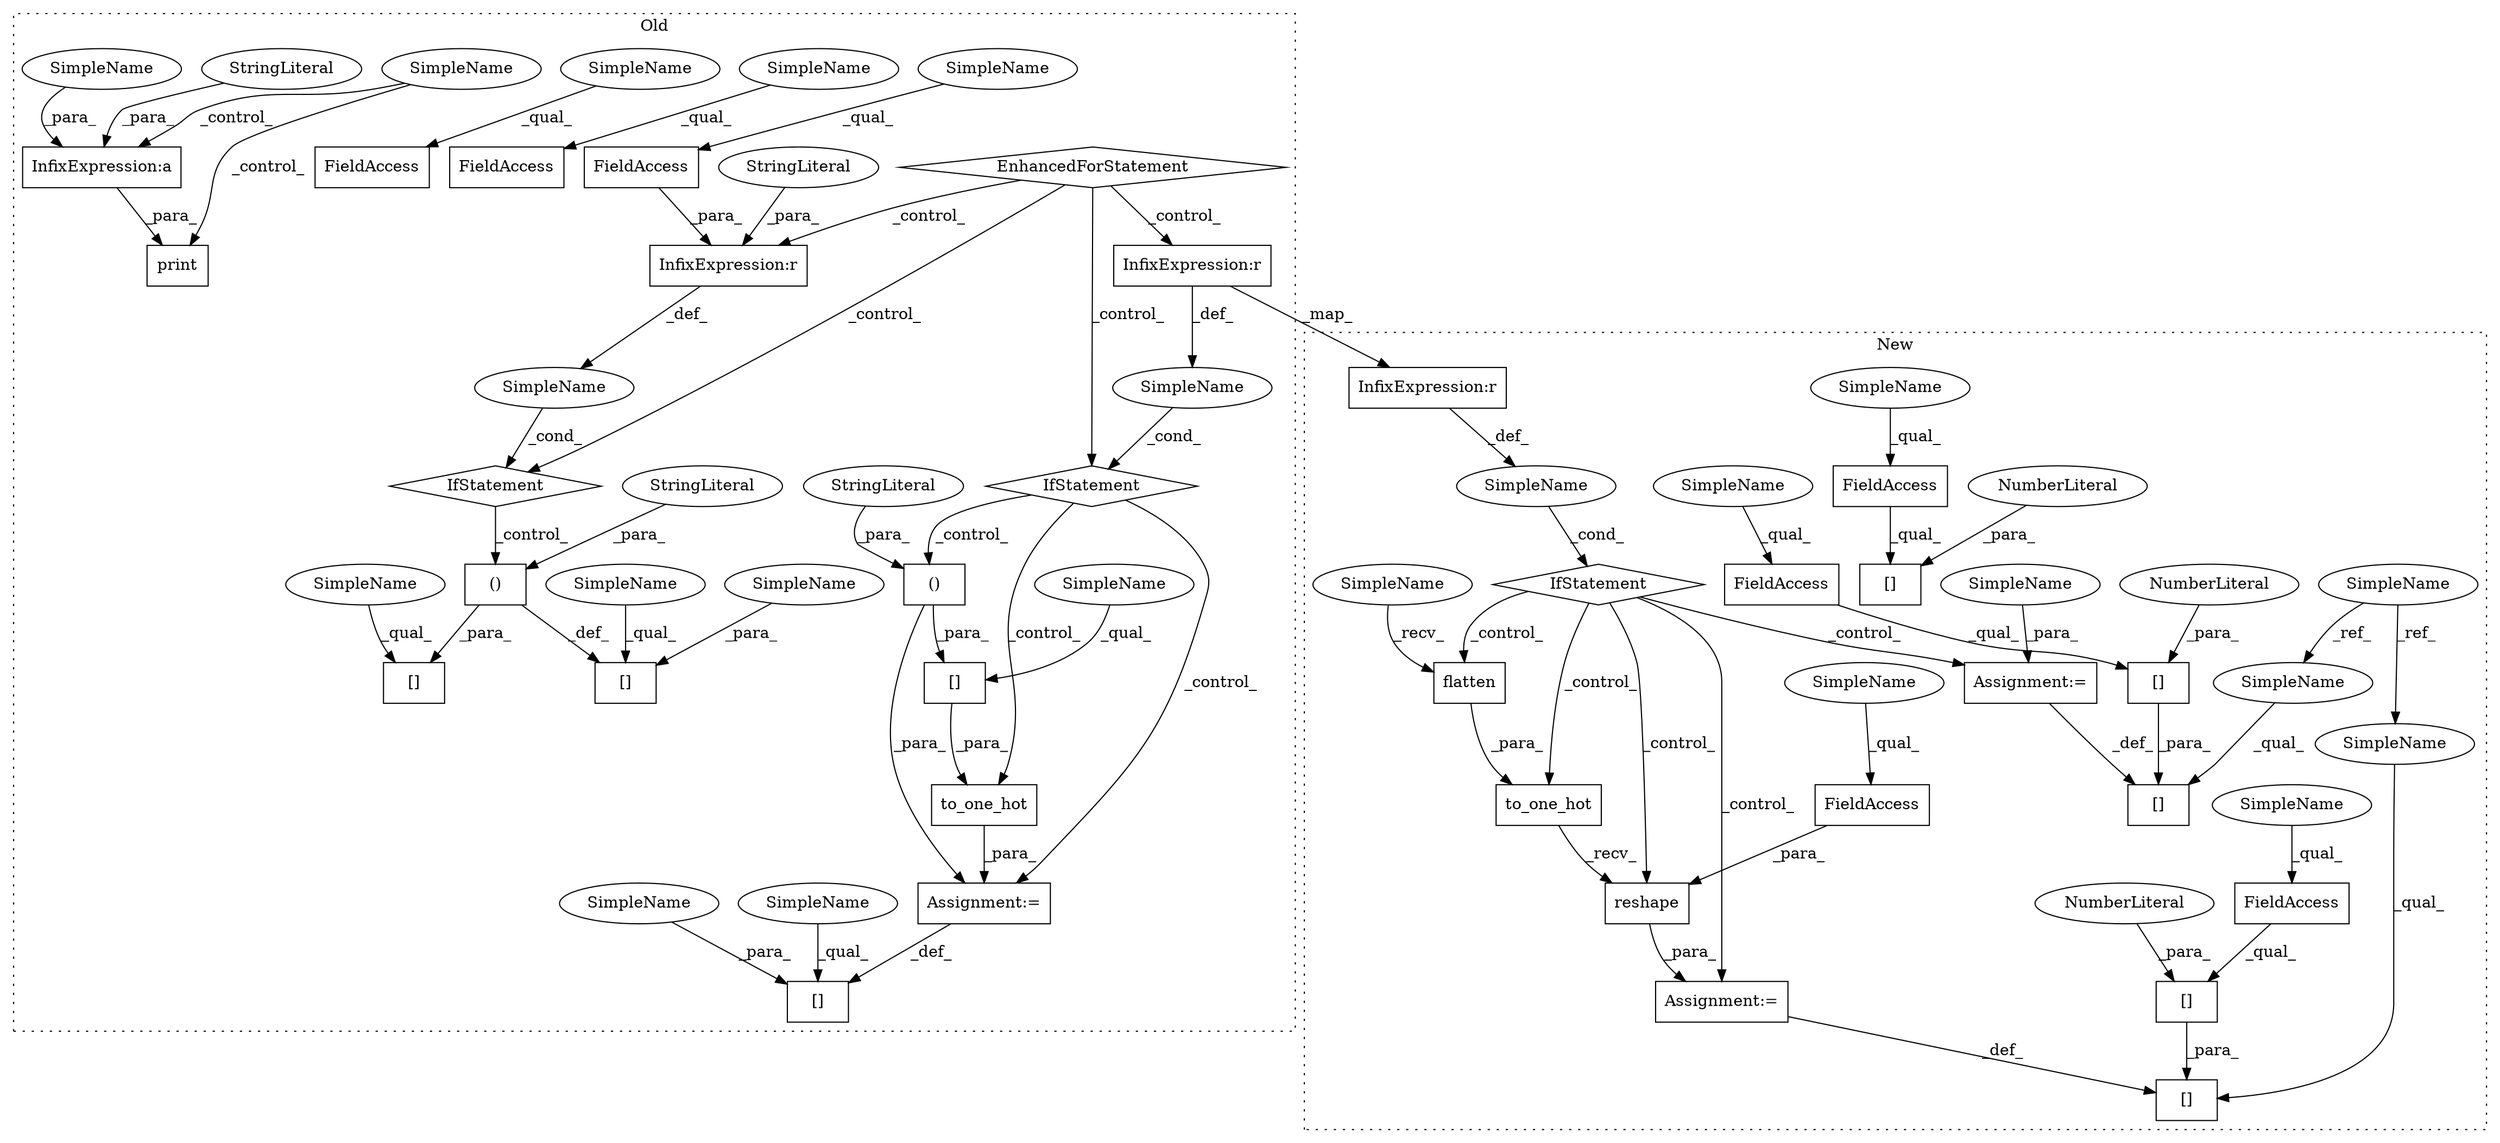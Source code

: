 digraph G {
subgraph cluster0 {
1 [label="print" a="32" s="34500,34533" l="6,1" shape="box"];
6 [label="InfixExpression:r" a="27" s="35147" l="4" shape="box"];
7 [label="()" a="106" s="35073" l="34" shape="box"];
8 [label="EnhancedForStatement" a="70" s="34820,34973" l="79,2" shape="diamond"];
9 [label="()" a="106" s="35223" l="34" shape="box"];
11 [label="InfixExpression:a" a="27" s="34525" l="3" shape="box"];
12 [label="[]" a="2" s="35179,35186" l="2,1" shape="box"];
14 [label="SimpleName" a="42" s="" l="" shape="ellipse"];
15 [label="[]" a="2" s="35056,35107" l="17,2" shape="box"];
16 [label="[]" a="2" s="35036,35043" l="2,1" shape="box"];
21 [label="[]" a="2" s="35206,35257" l="17,2" shape="box"];
25 [label="StringLiteral" a="45" s="34506" l="19" shape="ellipse"];
26 [label="StringLiteral" a="45" s="35091" l="16" shape="ellipse"];
27 [label="StringLiteral" a="45" s="35241" l="16" shape="ellipse"];
28 [label="StringLiteral" a="45" s="35151" l="12" shape="ellipse"];
29 [label="SimpleName" a="42" s="" l="" shape="ellipse"];
30 [label="to_one_hot" a="32" s="35045,35109" l="11,1" shape="box"];
31 [label="InfixExpression:r" a="27" s="35000" l="4" shape="box"];
34 [label="FieldAccess" a="22" s="35138" l="9" shape="box"];
38 [label="FieldAccess" a="22" s="34958" l="14" shape="box"];
41 [label="FieldAccess" a="22" s="35297" l="20" shape="box"];
42 [label="SimpleName" a="42" s="" l="" shape="ellipse"];
43 [label="IfStatement" a="25" s="35134,35163" l="4,2" shape="diamond"];
45 [label="Assignment:=" a="7" s="35044" l="1" shape="box"];
46 [label="IfStatement" a="25" s="34987,35020" l="4,2" shape="diamond"];
47 [label="SimpleName" a="42" s="35038" l="5" shape="ellipse"];
48 [label="SimpleName" a="42" s="35181" l="5" shape="ellipse"];
51 [label="SimpleName" a="42" s="35297" l="4" shape="ellipse"];
52 [label="SimpleName" a="42" s="34958" l="4" shape="ellipse"];
53 [label="SimpleName" a="42" s="35138" l="4" shape="ellipse"];
54 [label="SimpleName" a="42" s="35206" l="3" shape="ellipse"];
55 [label="SimpleName" a="42" s="35056" l="3" shape="ellipse"];
62 [label="SimpleName" a="42" s="35179" l="1" shape="ellipse"];
63 [label="SimpleName" a="42" s="35036" l="1" shape="ellipse"];
64 [label="SimpleName" a="42" s="34528" l="5" shape="ellipse"];
label = "Old";
style="dotted";
}
subgraph cluster1 {
2 [label="to_one_hot" a="32" s="36462,36501" l="11,1" shape="box"];
3 [label="SimpleName" a="42" s="" l="" shape="ellipse"];
4 [label="Assignment:=" a="7" s="36589" l="1" shape="box"];
5 [label="Assignment:=" a="7" s="36461" l="1" shape="box"];
10 [label="flatten" a="32" s="36477" l="9" shape="box"];
13 [label="[]" a="2" s="36572,36588" l="2,1" shape="box"];
17 [label="[]" a="2" s="36574,36587" l="12,1" shape="box"];
18 [label="NumberLiteral" a="34" s="36586" l="1" shape="ellipse"];
19 [label="[]" a="2" s="36444,36460" l="2,1" shape="box"];
20 [label="SimpleName" a="42" s="36377" l="1" shape="ellipse"];
22 [label="[]" a="2" s="36446,36459" l="12,1" shape="box"];
23 [label="NumberLiteral" a="34" s="36458" l="1" shape="ellipse"];
24 [label="reshape" a="32" s="36503,36541" l="8,1" shape="box"];
32 [label="InfixExpression:r" a="27" s="36410" l="4" shape="box"];
33 [label="FieldAccess" a="22" s="36527" l="14" shape="box"];
35 [label="FieldAccess" a="22" s="36615" l="17" shape="box"];
36 [label="[]" a="2" s="36615,36634" l="18,1" shape="box"];
37 [label="NumberLiteral" a="34" s="36633" l="1" shape="ellipse"];
39 [label="FieldAccess" a="22" s="36574" l="11" shape="box"];
40 [label="FieldAccess" a="22" s="36446" l="11" shape="box"];
44 [label="IfStatement" a="25" s="36397,36430" l="4,2" shape="diamond"];
49 [label="SimpleName" a="42" s="36572" l="1" shape="ellipse"];
50 [label="SimpleName" a="42" s="36444" l="1" shape="ellipse"];
56 [label="SimpleName" a="42" s="36574" l="4" shape="ellipse"];
57 [label="SimpleName" a="42" s="36527" l="4" shape="ellipse"];
58 [label="SimpleName" a="42" s="36446" l="4" shape="ellipse"];
59 [label="SimpleName" a="42" s="36615" l="4" shape="ellipse"];
60 [label="SimpleName" a="42" s="36473" l="3" shape="ellipse"];
61 [label="SimpleName" a="42" s="36590" l="3" shape="ellipse"];
label = "New";
style="dotted";
}
2 -> 24 [label="_recv_"];
3 -> 44 [label="_cond_"];
4 -> 13 [label="_def_"];
5 -> 19 [label="_def_"];
6 -> 42 [label="_def_"];
7 -> 15 [label="_para_"];
7 -> 45 [label="_para_"];
8 -> 6 [label="_control_"];
8 -> 31 [label="_control_"];
8 -> 46 [label="_control_"];
8 -> 43 [label="_control_"];
9 -> 12 [label="_def_"];
9 -> 21 [label="_para_"];
10 -> 2 [label="_para_"];
11 -> 1 [label="_para_"];
14 -> 1 [label="_control_"];
14 -> 11 [label="_control_"];
15 -> 30 [label="_para_"];
17 -> 13 [label="_para_"];
18 -> 17 [label="_para_"];
20 -> 49 [label="_ref_"];
20 -> 50 [label="_ref_"];
22 -> 19 [label="_para_"];
23 -> 22 [label="_para_"];
24 -> 5 [label="_para_"];
25 -> 11 [label="_para_"];
26 -> 7 [label="_para_"];
27 -> 9 [label="_para_"];
28 -> 6 [label="_para_"];
29 -> 46 [label="_cond_"];
30 -> 45 [label="_para_"];
31 -> 32 [label="_map_"];
31 -> 29 [label="_def_"];
32 -> 3 [label="_def_"];
33 -> 24 [label="_para_"];
34 -> 6 [label="_para_"];
35 -> 36 [label="_qual_"];
37 -> 36 [label="_para_"];
39 -> 17 [label="_qual_"];
40 -> 22 [label="_qual_"];
42 -> 43 [label="_cond_"];
43 -> 9 [label="_control_"];
44 -> 4 [label="_control_"];
44 -> 2 [label="_control_"];
44 -> 10 [label="_control_"];
44 -> 5 [label="_control_"];
44 -> 24 [label="_control_"];
45 -> 16 [label="_def_"];
46 -> 30 [label="_control_"];
46 -> 45 [label="_control_"];
46 -> 7 [label="_control_"];
47 -> 16 [label="_para_"];
48 -> 12 [label="_para_"];
49 -> 13 [label="_qual_"];
50 -> 19 [label="_qual_"];
51 -> 41 [label="_qual_"];
52 -> 38 [label="_qual_"];
53 -> 34 [label="_qual_"];
54 -> 21 [label="_qual_"];
55 -> 15 [label="_qual_"];
56 -> 39 [label="_qual_"];
57 -> 33 [label="_qual_"];
58 -> 40 [label="_qual_"];
59 -> 35 [label="_qual_"];
60 -> 10 [label="_recv_"];
61 -> 4 [label="_para_"];
62 -> 12 [label="_qual_"];
63 -> 16 [label="_qual_"];
64 -> 11 [label="_para_"];
}